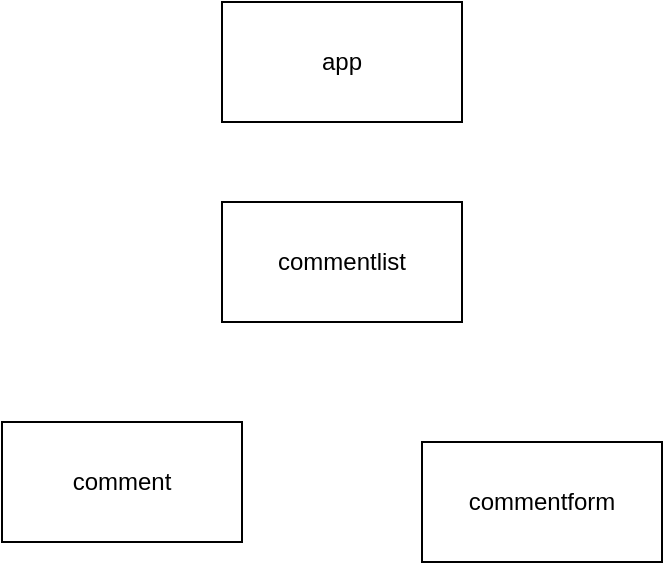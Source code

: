 <mxfile>
    <diagram id="zLnpuDu-p7DvZdeetyN5" name="Page-1">
        <mxGraphModel dx="497" dy="426" grid="1" gridSize="10" guides="1" tooltips="1" connect="1" arrows="1" fold="1" page="1" pageScale="1" pageWidth="827" pageHeight="1169" math="0" shadow="0">
            <root>
                <mxCell id="0"/>
                <mxCell id="1" parent="0"/>
                <mxCell id="2" value="app" style="rounded=0;whiteSpace=wrap;html=1;" parent="1" vertex="1">
                    <mxGeometry x="190" y="30" width="120" height="60" as="geometry"/>
                </mxCell>
                <mxCell id="3" value="commentlist" style="rounded=0;whiteSpace=wrap;html=1;" parent="1" vertex="1">
                    <mxGeometry x="190" y="130" width="120" height="60" as="geometry"/>
                </mxCell>
                <mxCell id="4" value="comment" style="rounded=0;whiteSpace=wrap;html=1;" parent="1" vertex="1">
                    <mxGeometry x="80" y="240" width="120" height="60" as="geometry"/>
                </mxCell>
                <mxCell id="5" value="commentform&lt;br&gt;" style="rounded=0;whiteSpace=wrap;html=1;" vertex="1" parent="1">
                    <mxGeometry x="290" y="250" width="120" height="60" as="geometry"/>
                </mxCell>
            </root>
        </mxGraphModel>
    </diagram>
</mxfile>